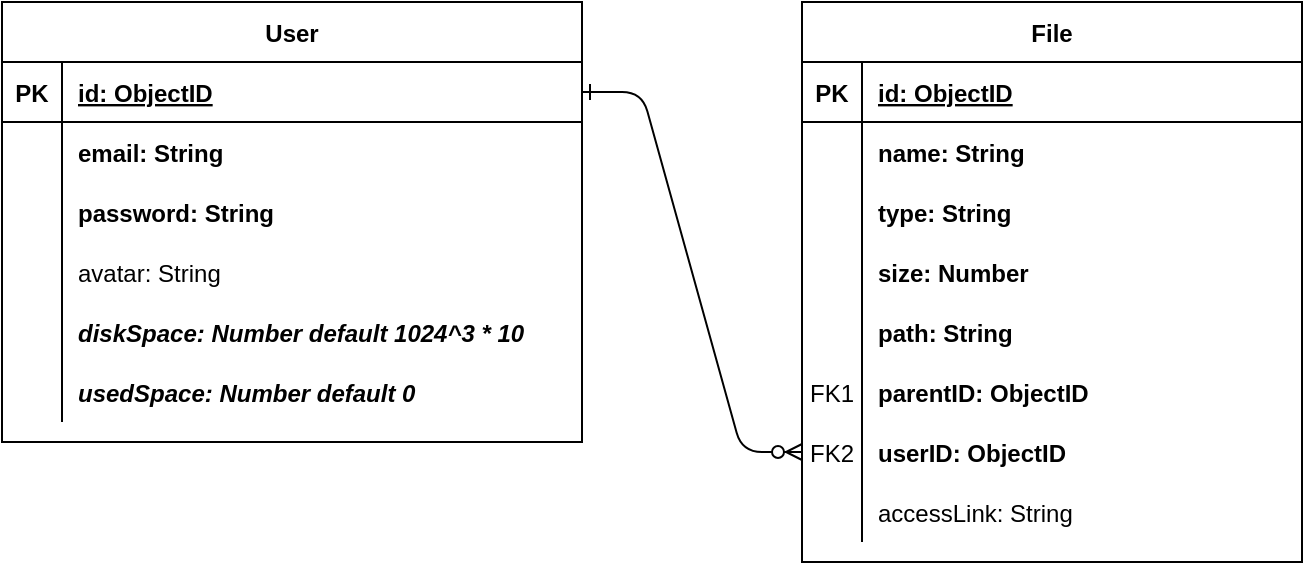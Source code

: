 <mxfile version="14.4.9" type="device"><diagram id="R2lEEEUBdFMjLlhIrx00" name="Page-1"><mxGraphModel dx="460" dy="737" grid="1" gridSize="10" guides="1" tooltips="1" connect="1" arrows="1" fold="1" page="1" pageScale="1" pageWidth="850" pageHeight="1100" math="0" shadow="0" extFonts="Permanent Marker^https://fonts.googleapis.com/css?family=Permanent+Marker"><root><mxCell id="0"/><mxCell id="1" parent="0"/><mxCell id="C-vyLk0tnHw3VtMMgP7b-1" value="" style="edgeStyle=entityRelationEdgeStyle;endArrow=ERzeroToMany;startArrow=ERone;endFill=1;startFill=0;entryX=0;entryY=0.5;entryDx=0;entryDy=0;" parent="1" source="C-vyLk0tnHw3VtMMgP7b-24" target="59HsejBrBN0vdZfHbjGp-22" edge="1"><mxGeometry width="100" height="100" relative="1" as="geometry"><mxPoint x="340" y="720" as="sourcePoint"/><mxPoint x="440" y="620" as="targetPoint"/></mxGeometry></mxCell><mxCell id="C-vyLk0tnHw3VtMMgP7b-2" value="File" style="shape=table;startSize=30;container=1;collapsible=1;childLayout=tableLayout;fixedRows=1;rowLines=0;fontStyle=1;align=center;resizeLast=1;" parent="1" vertex="1"><mxGeometry x="450" y="120" width="250" height="280" as="geometry"/></mxCell><mxCell id="C-vyLk0tnHw3VtMMgP7b-3" value="" style="shape=partialRectangle;collapsible=0;dropTarget=0;pointerEvents=0;fillColor=none;points=[[0,0.5],[1,0.5]];portConstraint=eastwest;top=0;left=0;right=0;bottom=1;" parent="C-vyLk0tnHw3VtMMgP7b-2" vertex="1"><mxGeometry y="30" width="250" height="30" as="geometry"/></mxCell><mxCell id="C-vyLk0tnHw3VtMMgP7b-4" value="PK" style="shape=partialRectangle;overflow=hidden;connectable=0;fillColor=none;top=0;left=0;bottom=0;right=0;fontStyle=1;" parent="C-vyLk0tnHw3VtMMgP7b-3" vertex="1"><mxGeometry width="30" height="30" as="geometry"/></mxCell><mxCell id="C-vyLk0tnHw3VtMMgP7b-5" value="id: ObjectID" style="shape=partialRectangle;overflow=hidden;connectable=0;fillColor=none;top=0;left=0;bottom=0;right=0;align=left;spacingLeft=6;fontStyle=5;" parent="C-vyLk0tnHw3VtMMgP7b-3" vertex="1"><mxGeometry x="30" width="220" height="30" as="geometry"/></mxCell><mxCell id="C-vyLk0tnHw3VtMMgP7b-6" value="" style="shape=partialRectangle;collapsible=0;dropTarget=0;pointerEvents=0;fillColor=none;points=[[0,0.5],[1,0.5]];portConstraint=eastwest;top=0;left=0;right=0;bottom=0;" parent="C-vyLk0tnHw3VtMMgP7b-2" vertex="1"><mxGeometry y="60" width="250" height="30" as="geometry"/></mxCell><mxCell id="C-vyLk0tnHw3VtMMgP7b-7" value="" style="shape=partialRectangle;overflow=hidden;connectable=0;fillColor=none;top=0;left=0;bottom=0;right=0;" parent="C-vyLk0tnHw3VtMMgP7b-6" vertex="1"><mxGeometry width="30" height="30" as="geometry"/></mxCell><mxCell id="C-vyLk0tnHw3VtMMgP7b-8" value="name: String" style="shape=partialRectangle;overflow=hidden;connectable=0;fillColor=none;top=0;left=0;bottom=0;right=0;align=left;spacingLeft=6;fontStyle=1" parent="C-vyLk0tnHw3VtMMgP7b-6" vertex="1"><mxGeometry x="30" width="220" height="30" as="geometry"/></mxCell><mxCell id="59HsejBrBN0vdZfHbjGp-13" value="" style="shape=partialRectangle;collapsible=0;dropTarget=0;pointerEvents=0;fillColor=none;points=[[0,0.5],[1,0.5]];portConstraint=eastwest;top=0;left=0;right=0;bottom=0;" parent="C-vyLk0tnHw3VtMMgP7b-2" vertex="1"><mxGeometry y="90" width="250" height="30" as="geometry"/></mxCell><mxCell id="59HsejBrBN0vdZfHbjGp-14" value="" style="shape=partialRectangle;overflow=hidden;connectable=0;fillColor=none;top=0;left=0;bottom=0;right=0;" parent="59HsejBrBN0vdZfHbjGp-13" vertex="1"><mxGeometry width="30" height="30" as="geometry"/></mxCell><mxCell id="59HsejBrBN0vdZfHbjGp-15" value="type: String" style="shape=partialRectangle;overflow=hidden;connectable=0;fillColor=none;top=0;left=0;bottom=0;right=0;align=left;spacingLeft=6;fontStyle=1" parent="59HsejBrBN0vdZfHbjGp-13" vertex="1"><mxGeometry x="30" width="220" height="30" as="geometry"/></mxCell><mxCell id="59HsejBrBN0vdZfHbjGp-16" value="" style="shape=partialRectangle;collapsible=0;dropTarget=0;pointerEvents=0;fillColor=none;points=[[0,0.5],[1,0.5]];portConstraint=eastwest;top=0;left=0;right=0;bottom=0;" parent="C-vyLk0tnHw3VtMMgP7b-2" vertex="1"><mxGeometry y="120" width="250" height="30" as="geometry"/></mxCell><mxCell id="59HsejBrBN0vdZfHbjGp-17" value="" style="shape=partialRectangle;overflow=hidden;connectable=0;fillColor=none;top=0;left=0;bottom=0;right=0;" parent="59HsejBrBN0vdZfHbjGp-16" vertex="1"><mxGeometry width="30" height="30" as="geometry"/></mxCell><mxCell id="59HsejBrBN0vdZfHbjGp-18" value="size: Number" style="shape=partialRectangle;overflow=hidden;connectable=0;fillColor=none;top=0;left=0;bottom=0;right=0;align=left;spacingLeft=6;fontStyle=1" parent="59HsejBrBN0vdZfHbjGp-16" vertex="1"><mxGeometry x="30" width="220" height="30" as="geometry"/></mxCell><mxCell id="zPu0sOJRQ9jXcX85iH2G-1" value="" style="shape=partialRectangle;collapsible=0;dropTarget=0;pointerEvents=0;fillColor=none;points=[[0,0.5],[1,0.5]];portConstraint=eastwest;top=0;left=0;right=0;bottom=0;" parent="C-vyLk0tnHw3VtMMgP7b-2" vertex="1"><mxGeometry y="150" width="250" height="30" as="geometry"/></mxCell><mxCell id="zPu0sOJRQ9jXcX85iH2G-2" value="" style="shape=partialRectangle;overflow=hidden;connectable=0;fillColor=none;top=0;left=0;bottom=0;right=0;" parent="zPu0sOJRQ9jXcX85iH2G-1" vertex="1"><mxGeometry width="30" height="30" as="geometry"/></mxCell><mxCell id="zPu0sOJRQ9jXcX85iH2G-3" value="path: String" style="shape=partialRectangle;overflow=hidden;connectable=0;fillColor=none;top=0;left=0;bottom=0;right=0;align=left;spacingLeft=6;fontStyle=1" parent="zPu0sOJRQ9jXcX85iH2G-1" vertex="1"><mxGeometry x="30" width="220" height="30" as="geometry"/></mxCell><mxCell id="59HsejBrBN0vdZfHbjGp-19" value="" style="shape=partialRectangle;collapsible=0;dropTarget=0;pointerEvents=0;fillColor=none;points=[[0,0.5],[1,0.5]];portConstraint=eastwest;top=0;left=0;right=0;bottom=0;" parent="C-vyLk0tnHw3VtMMgP7b-2" vertex="1"><mxGeometry y="180" width="250" height="30" as="geometry"/></mxCell><mxCell id="59HsejBrBN0vdZfHbjGp-20" value="FK1" style="shape=partialRectangle;overflow=hidden;connectable=0;fillColor=none;top=0;left=0;bottom=0;right=0;" parent="59HsejBrBN0vdZfHbjGp-19" vertex="1"><mxGeometry width="30" height="30" as="geometry"/></mxCell><mxCell id="59HsejBrBN0vdZfHbjGp-21" value="parentID: ObjectID" style="shape=partialRectangle;overflow=hidden;connectable=0;fillColor=none;top=0;left=0;bottom=0;right=0;align=left;spacingLeft=6;fontStyle=1" parent="59HsejBrBN0vdZfHbjGp-19" vertex="1"><mxGeometry x="30" width="220" height="30" as="geometry"/></mxCell><mxCell id="59HsejBrBN0vdZfHbjGp-22" value="" style="shape=partialRectangle;collapsible=0;dropTarget=0;pointerEvents=0;fillColor=none;points=[[0,0.5],[1,0.5]];portConstraint=eastwest;top=0;left=0;right=0;bottom=0;" parent="C-vyLk0tnHw3VtMMgP7b-2" vertex="1"><mxGeometry y="210" width="250" height="30" as="geometry"/></mxCell><mxCell id="59HsejBrBN0vdZfHbjGp-23" value="FK2" style="shape=partialRectangle;overflow=hidden;connectable=0;fillColor=none;top=0;left=0;bottom=0;right=0;" parent="59HsejBrBN0vdZfHbjGp-22" vertex="1"><mxGeometry width="30" height="30" as="geometry"/></mxCell><mxCell id="59HsejBrBN0vdZfHbjGp-24" value="userID: ObjectID" style="shape=partialRectangle;overflow=hidden;connectable=0;fillColor=none;top=0;left=0;bottom=0;right=0;align=left;spacingLeft=6;fontStyle=1" parent="59HsejBrBN0vdZfHbjGp-22" vertex="1"><mxGeometry x="30" width="220" height="30" as="geometry"/></mxCell><mxCell id="59HsejBrBN0vdZfHbjGp-29" value="" style="shape=partialRectangle;collapsible=0;dropTarget=0;pointerEvents=0;fillColor=none;points=[[0,0.5],[1,0.5]];portConstraint=eastwest;top=0;left=0;right=0;bottom=0;" parent="C-vyLk0tnHw3VtMMgP7b-2" vertex="1"><mxGeometry y="240" width="250" height="30" as="geometry"/></mxCell><mxCell id="59HsejBrBN0vdZfHbjGp-30" value="" style="shape=partialRectangle;overflow=hidden;connectable=0;fillColor=none;top=0;left=0;bottom=0;right=0;" parent="59HsejBrBN0vdZfHbjGp-29" vertex="1"><mxGeometry width="30" height="30" as="geometry"/></mxCell><mxCell id="59HsejBrBN0vdZfHbjGp-31" value="accessLink: String" style="shape=partialRectangle;overflow=hidden;connectable=0;fillColor=none;top=0;left=0;bottom=0;right=0;align=left;spacingLeft=6;fontStyle=0" parent="59HsejBrBN0vdZfHbjGp-29" vertex="1"><mxGeometry x="30" width="220" height="30" as="geometry"/></mxCell><mxCell id="C-vyLk0tnHw3VtMMgP7b-23" value="User" style="shape=table;startSize=30;container=1;collapsible=1;childLayout=tableLayout;fixedRows=1;rowLines=0;fontStyle=1;align=center;resizeLast=1;" parent="1" vertex="1"><mxGeometry x="50" y="120" width="290" height="220" as="geometry"/></mxCell><mxCell id="C-vyLk0tnHw3VtMMgP7b-24" value="" style="shape=partialRectangle;collapsible=0;dropTarget=0;pointerEvents=0;fillColor=none;points=[[0,0.5],[1,0.5]];portConstraint=eastwest;top=0;left=0;right=0;bottom=1;" parent="C-vyLk0tnHw3VtMMgP7b-23" vertex="1"><mxGeometry y="30" width="290" height="30" as="geometry"/></mxCell><mxCell id="C-vyLk0tnHw3VtMMgP7b-25" value="PK" style="shape=partialRectangle;overflow=hidden;connectable=0;fillColor=none;top=0;left=0;bottom=0;right=0;fontStyle=1;" parent="C-vyLk0tnHw3VtMMgP7b-24" vertex="1"><mxGeometry width="30" height="30" as="geometry"/></mxCell><mxCell id="C-vyLk0tnHw3VtMMgP7b-26" value="id: ObjectID" style="shape=partialRectangle;overflow=hidden;connectable=0;fillColor=none;top=0;left=0;bottom=0;right=0;align=left;spacingLeft=6;fontStyle=5;" parent="C-vyLk0tnHw3VtMMgP7b-24" vertex="1"><mxGeometry x="30" width="260" height="30" as="geometry"/></mxCell><mxCell id="C-vyLk0tnHw3VtMMgP7b-27" value="" style="shape=partialRectangle;collapsible=0;dropTarget=0;pointerEvents=0;fillColor=none;points=[[0,0.5],[1,0.5]];portConstraint=eastwest;top=0;left=0;right=0;bottom=0;" parent="C-vyLk0tnHw3VtMMgP7b-23" vertex="1"><mxGeometry y="60" width="290" height="30" as="geometry"/></mxCell><mxCell id="C-vyLk0tnHw3VtMMgP7b-28" value="" style="shape=partialRectangle;overflow=hidden;connectable=0;fillColor=none;top=0;left=0;bottom=0;right=0;" parent="C-vyLk0tnHw3VtMMgP7b-27" vertex="1"><mxGeometry width="30" height="30" as="geometry"/></mxCell><mxCell id="C-vyLk0tnHw3VtMMgP7b-29" value="email: String" style="shape=partialRectangle;overflow=hidden;connectable=0;fillColor=none;top=0;left=0;bottom=0;right=0;align=left;spacingLeft=6;fontStyle=1" parent="C-vyLk0tnHw3VtMMgP7b-27" vertex="1"><mxGeometry x="30" width="260" height="30" as="geometry"/></mxCell><mxCell id="59HsejBrBN0vdZfHbjGp-1" value="" style="shape=partialRectangle;collapsible=0;dropTarget=0;pointerEvents=0;fillColor=none;points=[[0,0.5],[1,0.5]];portConstraint=eastwest;top=0;left=0;right=0;bottom=0;" parent="C-vyLk0tnHw3VtMMgP7b-23" vertex="1"><mxGeometry y="90" width="290" height="30" as="geometry"/></mxCell><mxCell id="59HsejBrBN0vdZfHbjGp-2" value="" style="shape=partialRectangle;overflow=hidden;connectable=0;fillColor=none;top=0;left=0;bottom=0;right=0;" parent="59HsejBrBN0vdZfHbjGp-1" vertex="1"><mxGeometry width="30" height="30" as="geometry"/></mxCell><mxCell id="59HsejBrBN0vdZfHbjGp-3" value="password: String" style="shape=partialRectangle;overflow=hidden;connectable=0;fillColor=none;top=0;left=0;bottom=0;right=0;align=left;spacingLeft=6;fontStyle=1" parent="59HsejBrBN0vdZfHbjGp-1" vertex="1"><mxGeometry x="30" width="260" height="30" as="geometry"/></mxCell><mxCell id="59HsejBrBN0vdZfHbjGp-4" value="" style="shape=partialRectangle;collapsible=0;dropTarget=0;pointerEvents=0;fillColor=none;points=[[0,0.5],[1,0.5]];portConstraint=eastwest;top=0;left=0;right=0;bottom=0;" parent="C-vyLk0tnHw3VtMMgP7b-23" vertex="1"><mxGeometry y="120" width="290" height="30" as="geometry"/></mxCell><mxCell id="59HsejBrBN0vdZfHbjGp-5" value="" style="shape=partialRectangle;overflow=hidden;connectable=0;fillColor=none;top=0;left=0;bottom=0;right=0;" parent="59HsejBrBN0vdZfHbjGp-4" vertex="1"><mxGeometry width="30" height="30" as="geometry"/></mxCell><mxCell id="59HsejBrBN0vdZfHbjGp-6" value="avatar: String" style="shape=partialRectangle;overflow=hidden;connectable=0;fillColor=none;top=0;left=0;bottom=0;right=0;align=left;spacingLeft=6;" parent="59HsejBrBN0vdZfHbjGp-4" vertex="1"><mxGeometry x="30" width="260" height="30" as="geometry"/></mxCell><mxCell id="59HsejBrBN0vdZfHbjGp-7" value="" style="shape=partialRectangle;collapsible=0;dropTarget=0;pointerEvents=0;fillColor=none;points=[[0,0.5],[1,0.5]];portConstraint=eastwest;top=0;left=0;right=0;bottom=0;" parent="C-vyLk0tnHw3VtMMgP7b-23" vertex="1"><mxGeometry y="150" width="290" height="30" as="geometry"/></mxCell><mxCell id="59HsejBrBN0vdZfHbjGp-8" value="" style="shape=partialRectangle;overflow=hidden;connectable=0;fillColor=none;top=0;left=0;bottom=0;right=0;" parent="59HsejBrBN0vdZfHbjGp-7" vertex="1"><mxGeometry width="30" height="30" as="geometry"/></mxCell><mxCell id="59HsejBrBN0vdZfHbjGp-9" value="diskSpace: Number default 1024^3 * 10" style="shape=partialRectangle;overflow=hidden;connectable=0;fillColor=none;top=0;left=0;bottom=0;right=0;align=left;spacingLeft=6;fontStyle=3" parent="59HsejBrBN0vdZfHbjGp-7" vertex="1"><mxGeometry x="30" width="260" height="30" as="geometry"/></mxCell><mxCell id="59HsejBrBN0vdZfHbjGp-10" value="" style="shape=partialRectangle;collapsible=0;dropTarget=0;pointerEvents=0;fillColor=none;points=[[0,0.5],[1,0.5]];portConstraint=eastwest;top=0;left=0;right=0;bottom=0;" parent="C-vyLk0tnHw3VtMMgP7b-23" vertex="1"><mxGeometry y="180" width="290" height="30" as="geometry"/></mxCell><mxCell id="59HsejBrBN0vdZfHbjGp-11" value="" style="shape=partialRectangle;overflow=hidden;connectable=0;fillColor=none;top=0;left=0;bottom=0;right=0;" parent="59HsejBrBN0vdZfHbjGp-10" vertex="1"><mxGeometry width="30" height="30" as="geometry"/></mxCell><mxCell id="59HsejBrBN0vdZfHbjGp-12" value="usedSpace: Number default 0" style="shape=partialRectangle;overflow=hidden;connectable=0;fillColor=none;top=0;left=0;bottom=0;right=0;align=left;spacingLeft=6;fontStyle=3" parent="59HsejBrBN0vdZfHbjGp-10" vertex="1"><mxGeometry x="30" width="260" height="30" as="geometry"/></mxCell></root></mxGraphModel></diagram></mxfile>